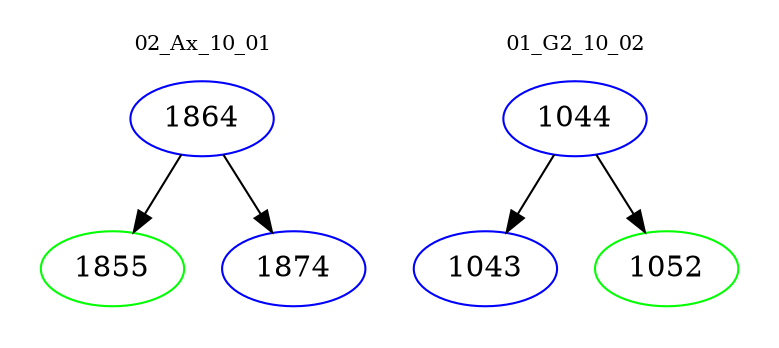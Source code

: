 digraph{
subgraph cluster_0 {
color = white
label = "02_Ax_10_01";
fontsize=10;
T0_1864 [label="1864", color="blue"]
T0_1864 -> T0_1855 [color="black"]
T0_1855 [label="1855", color="green"]
T0_1864 -> T0_1874 [color="black"]
T0_1874 [label="1874", color="blue"]
}
subgraph cluster_1 {
color = white
label = "01_G2_10_02";
fontsize=10;
T1_1044 [label="1044", color="blue"]
T1_1044 -> T1_1043 [color="black"]
T1_1043 [label="1043", color="blue"]
T1_1044 -> T1_1052 [color="black"]
T1_1052 [label="1052", color="green"]
}
}
